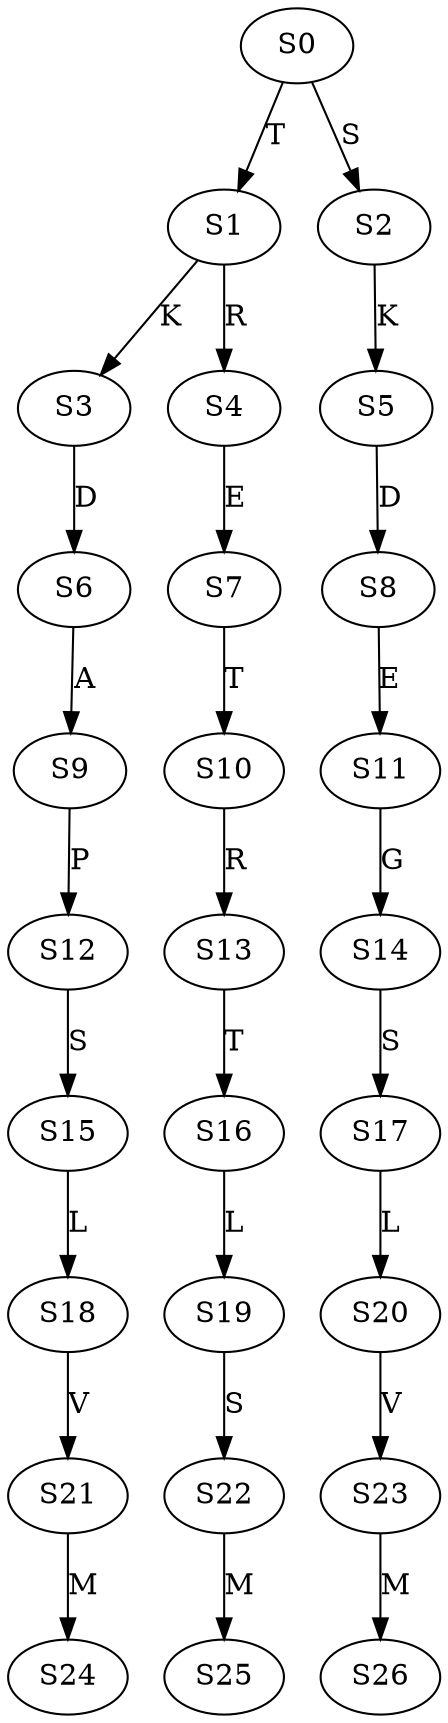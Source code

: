 strict digraph  {
	S0 -> S1 [ label = T ];
	S0 -> S2 [ label = S ];
	S1 -> S3 [ label = K ];
	S1 -> S4 [ label = R ];
	S2 -> S5 [ label = K ];
	S3 -> S6 [ label = D ];
	S4 -> S7 [ label = E ];
	S5 -> S8 [ label = D ];
	S6 -> S9 [ label = A ];
	S7 -> S10 [ label = T ];
	S8 -> S11 [ label = E ];
	S9 -> S12 [ label = P ];
	S10 -> S13 [ label = R ];
	S11 -> S14 [ label = G ];
	S12 -> S15 [ label = S ];
	S13 -> S16 [ label = T ];
	S14 -> S17 [ label = S ];
	S15 -> S18 [ label = L ];
	S16 -> S19 [ label = L ];
	S17 -> S20 [ label = L ];
	S18 -> S21 [ label = V ];
	S19 -> S22 [ label = S ];
	S20 -> S23 [ label = V ];
	S21 -> S24 [ label = M ];
	S22 -> S25 [ label = M ];
	S23 -> S26 [ label = M ];
}
